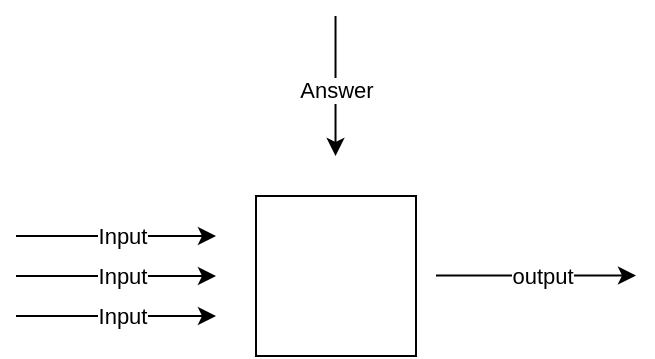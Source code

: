 <mxfile version="21.6.5" type="device">
  <diagram id="zaCQ-BPGA68TuiHrWeOr" name="Página-1">
    <mxGraphModel dx="523" dy="413" grid="1" gridSize="10" guides="1" tooltips="1" connect="1" arrows="1" fold="1" page="1" pageScale="1" pageWidth="827" pageHeight="1169" math="0" shadow="0">
      <root>
        <mxCell id="0" />
        <mxCell id="1" parent="0" />
        <mxCell id="BTBLgqH72Z7oePHduHFQ-4" value="" style="endArrow=classic;html=1;rounded=0;" edge="1" parent="1">
          <mxGeometry relative="1" as="geometry">
            <mxPoint x="250" y="360" as="sourcePoint" />
            <mxPoint x="350" y="360" as="targetPoint" />
          </mxGeometry>
        </mxCell>
        <mxCell id="BTBLgqH72Z7oePHduHFQ-6" value="Input" style="edgeLabel;html=1;align=center;verticalAlign=middle;resizable=0;points=[];" vertex="1" connectable="0" parent="BTBLgqH72Z7oePHduHFQ-4">
          <mxGeometry x="0.045" relative="1" as="geometry">
            <mxPoint as="offset" />
          </mxGeometry>
        </mxCell>
        <mxCell id="BTBLgqH72Z7oePHduHFQ-8" value="" style="whiteSpace=wrap;html=1;aspect=fixed;" vertex="1" parent="1">
          <mxGeometry x="370" y="340" width="80" height="80" as="geometry" />
        </mxCell>
        <mxCell id="BTBLgqH72Z7oePHduHFQ-9" value="" style="endArrow=classic;html=1;rounded=0;" edge="1" parent="1">
          <mxGeometry relative="1" as="geometry">
            <mxPoint x="250" y="380" as="sourcePoint" />
            <mxPoint x="350" y="380" as="targetPoint" />
          </mxGeometry>
        </mxCell>
        <mxCell id="BTBLgqH72Z7oePHduHFQ-10" value="Input" style="edgeLabel;html=1;align=center;verticalAlign=middle;resizable=0;points=[];" vertex="1" connectable="0" parent="BTBLgqH72Z7oePHduHFQ-9">
          <mxGeometry x="0.045" relative="1" as="geometry">
            <mxPoint as="offset" />
          </mxGeometry>
        </mxCell>
        <mxCell id="BTBLgqH72Z7oePHduHFQ-11" value="" style="endArrow=classic;html=1;rounded=0;" edge="1" parent="1">
          <mxGeometry relative="1" as="geometry">
            <mxPoint x="250" y="400" as="sourcePoint" />
            <mxPoint x="350" y="400" as="targetPoint" />
          </mxGeometry>
        </mxCell>
        <mxCell id="BTBLgqH72Z7oePHduHFQ-12" value="Input" style="edgeLabel;html=1;align=center;verticalAlign=middle;resizable=0;points=[];" vertex="1" connectable="0" parent="BTBLgqH72Z7oePHduHFQ-11">
          <mxGeometry x="0.045" relative="1" as="geometry">
            <mxPoint as="offset" />
          </mxGeometry>
        </mxCell>
        <mxCell id="BTBLgqH72Z7oePHduHFQ-13" value="" style="endArrow=classic;html=1;rounded=0;" edge="1" parent="1">
          <mxGeometry relative="1" as="geometry">
            <mxPoint x="460" y="379.76" as="sourcePoint" />
            <mxPoint x="560" y="379.76" as="targetPoint" />
          </mxGeometry>
        </mxCell>
        <mxCell id="BTBLgqH72Z7oePHduHFQ-14" value="output" style="edgeLabel;html=1;align=center;verticalAlign=middle;resizable=0;points=[];" vertex="1" connectable="0" parent="BTBLgqH72Z7oePHduHFQ-13">
          <mxGeometry x="0.045" relative="1" as="geometry">
            <mxPoint as="offset" />
          </mxGeometry>
        </mxCell>
        <mxCell id="BTBLgqH72Z7oePHduHFQ-15" value="" style="endArrow=classic;html=1;rounded=0;" edge="1" parent="1">
          <mxGeometry relative="1" as="geometry">
            <mxPoint x="409.76" y="250" as="sourcePoint" />
            <mxPoint x="409.76" y="320" as="targetPoint" />
          </mxGeometry>
        </mxCell>
        <mxCell id="BTBLgqH72Z7oePHduHFQ-16" value="Answer" style="edgeLabel;html=1;align=center;verticalAlign=middle;resizable=0;points=[];" vertex="1" connectable="0" parent="BTBLgqH72Z7oePHduHFQ-15">
          <mxGeometry x="0.045" relative="1" as="geometry">
            <mxPoint as="offset" />
          </mxGeometry>
        </mxCell>
      </root>
    </mxGraphModel>
  </diagram>
</mxfile>
